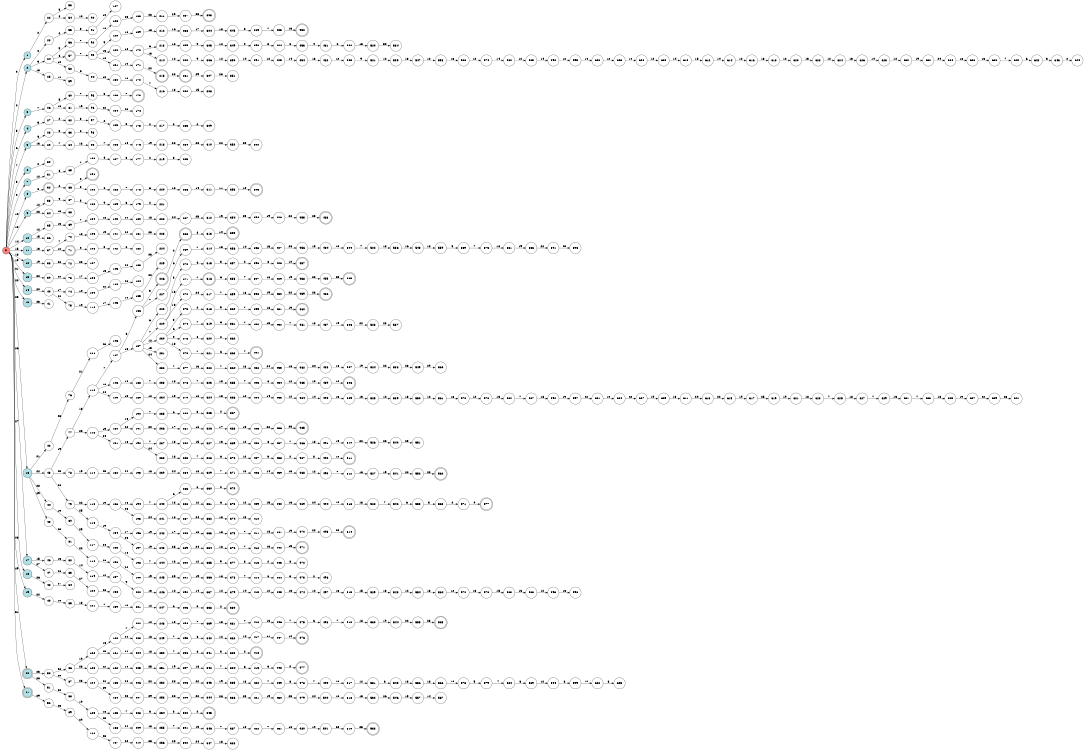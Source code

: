 digraph APTA {
__start0 [label="" shape="none"];

rankdir=LR;
size="8,5";

s0 [style="filled", color="black", fillcolor="#ff817b" shape="circle", label="0"];
s1 [style="filled", color="black", fillcolor="powderblue" shape="circle", label="1"];
s2 [style="filled", color="black", fillcolor="powderblue" shape="circle", label="2"];
s3 [style="filled", color="black", fillcolor="powderblue" shape="circle", label="3"];
s4 [style="filled", color="black", fillcolor="powderblue" shape="circle", label="4"];
s5 [style="filled", color="black", fillcolor="powderblue" shape="circle", label="5"];
s6 [style="filled", color="black", fillcolor="powderblue" shape="circle", label="6"];
s7 [style="filled", color="black", fillcolor="powderblue" shape="circle", label="7"];
s8 [style="filled", color="black", fillcolor="powderblue" shape="circle", label="8"];
s9 [style="filled", color="black", fillcolor="powderblue" shape="circle", label="9"];
s10 [style="filled", color="black", fillcolor="powderblue" shape="circle", label="10"];
s11 [style="filled", color="black", fillcolor="powderblue" shape="circle", label="11"];
s12 [style="filled", color="black", fillcolor="powderblue" shape="circle", label="12"];
s13 [style="filled", color="black", fillcolor="powderblue" shape="circle", label="13"];
s14 [style="filled", color="black", fillcolor="powderblue" shape="circle", label="14"];
s15 [style="filled", color="black", fillcolor="powderblue" shape="circle", label="15"];
s16 [style="filled", color="black", fillcolor="powderblue" shape="circle", label="16"];
s17 [style="filled", color="black", fillcolor="powderblue" shape="circle", label="17"];
s18 [style="filled", color="black", fillcolor="powderblue" shape="circle", label="18"];
s19 [style="filled", color="black", fillcolor="powderblue" shape="circle", label="19"];
s20 [style="rounded,filled", color="black", fillcolor="powderblue" shape="doublecircle", label="20"];
s21 [style="rounded,filled", color="black", fillcolor="powderblue" shape="doublecircle", label="21"];
s22 [style="filled", color="black", fillcolor="white" shape="circle", label="22"];
s23 [style="filled", color="black", fillcolor="white" shape="circle", label="23"];
s24 [style="filled", color="black", fillcolor="white" shape="circle", label="24"];
s25 [style="filled", color="black", fillcolor="white" shape="circle", label="25"];
s26 [style="filled", color="black", fillcolor="white" shape="circle", label="26"];
s27 [style="filled", color="black", fillcolor="white" shape="circle", label="27"];
s28 [style="filled", color="black", fillcolor="white" shape="circle", label="28"];
s29 [style="filled", color="black", fillcolor="white" shape="circle", label="29"];
s30 [style="filled", color="black", fillcolor="white" shape="circle", label="30"];
s31 [style="filled", color="black", fillcolor="white" shape="circle", label="31"];
s32 [style="rounded,filled", color="black", fillcolor="white" shape="doublecircle", label="32"];
s33 [style="filled", color="black", fillcolor="white" shape="circle", label="33"];
s34 [style="filled", color="black", fillcolor="white" shape="circle", label="34"];
s35 [style="filled", color="black", fillcolor="white" shape="circle", label="35"];
s36 [style="filled", color="black", fillcolor="white" shape="circle", label="36"];
s37 [style="filled", color="black", fillcolor="white" shape="circle", label="37"];
s38 [style="filled", color="black", fillcolor="white" shape="circle", label="38"];
s39 [style="filled", color="black", fillcolor="white" shape="circle", label="39"];
s40 [style="filled", color="black", fillcolor="white" shape="circle", label="40"];
s41 [style="filled", color="black", fillcolor="white" shape="circle", label="41"];
s42 [style="filled", color="black", fillcolor="white" shape="circle", label="42"];
s43 [style="filled", color="black", fillcolor="white" shape="circle", label="43"];
s44 [style="filled", color="black", fillcolor="white" shape="circle", label="44"];
s45 [style="filled", color="black", fillcolor="white" shape="circle", label="45"];
s46 [style="filled", color="black", fillcolor="white" shape="circle", label="46"];
s47 [style="filled", color="black", fillcolor="white" shape="circle", label="47"];
s48 [style="filled", color="black", fillcolor="white" shape="circle", label="48"];
s49 [style="filled", color="black", fillcolor="white" shape="circle", label="49"];
s50 [style="filled", color="black", fillcolor="white" shape="circle", label="50"];
s51 [style="filled", color="black", fillcolor="white" shape="circle", label="51"];
s52 [style="filled", color="black", fillcolor="white" shape="circle", label="52"];
s53 [style="filled", color="black", fillcolor="white" shape="circle", label="53"];
s54 [style="filled", color="black", fillcolor="white" shape="circle", label="54"];
s55 [style="filled", color="black", fillcolor="white" shape="circle", label="55"];
s56 [style="filled", color="black", fillcolor="white" shape="circle", label="56"];
s57 [style="rounded,filled", color="black", fillcolor="white" shape="doublecircle", label="57"];
s58 [style="filled", color="black", fillcolor="white" shape="circle", label="58"];
s59 [style="filled", color="black", fillcolor="white" shape="circle", label="59"];
s60 [style="filled", color="black", fillcolor="white" shape="circle", label="60"];
s61 [style="filled", color="black", fillcolor="white" shape="circle", label="61"];
s62 [style="filled", color="black", fillcolor="white" shape="circle", label="62"];
s63 [style="filled", color="black", fillcolor="white" shape="circle", label="63"];
s64 [style="filled", color="black", fillcolor="white" shape="circle", label="64"];
s65 [style="filled", color="black", fillcolor="white" shape="circle", label="65"];
s66 [style="filled", color="black", fillcolor="white" shape="circle", label="66"];
s67 [style="filled", color="black", fillcolor="white" shape="circle", label="67"];
s68 [style="filled", color="black", fillcolor="white" shape="circle", label="68"];
s69 [style="filled", color="black", fillcolor="white" shape="circle", label="69"];
s70 [style="filled", color="black", fillcolor="white" shape="circle", label="70"];
s71 [style="rounded,filled", color="black", fillcolor="white" shape="doublecircle", label="71"];
s72 [style="filled", color="black", fillcolor="white" shape="circle", label="72"];
s73 [style="filled", color="black", fillcolor="white" shape="circle", label="73"];
s74 [style="filled", color="black", fillcolor="white" shape="circle", label="74"];
s75 [style="filled", color="black", fillcolor="white" shape="circle", label="75"];
s76 [style="filled", color="black", fillcolor="white" shape="circle", label="76"];
s77 [style="filled", color="black", fillcolor="white" shape="circle", label="77"];
s78 [style="filled", color="black", fillcolor="white" shape="circle", label="78"];
s79 [style="filled", color="black", fillcolor="white" shape="circle", label="79"];
s80 [style="filled", color="black", fillcolor="white" shape="circle", label="80"];
s81 [style="filled", color="black", fillcolor="white" shape="circle", label="81"];
s82 [style="filled", color="black", fillcolor="white" shape="circle", label="82"];
s83 [style="filled", color="black", fillcolor="white" shape="circle", label="83"];
s84 [style="filled", color="black", fillcolor="white" shape="circle", label="84"];
s85 [style="filled", color="black", fillcolor="white" shape="circle", label="85"];
s86 [style="filled", color="black", fillcolor="white" shape="circle", label="86"];
s87 [style="filled", color="black", fillcolor="white" shape="circle", label="87"];
s88 [style="filled", color="black", fillcolor="white" shape="circle", label="88"];
s89 [style="filled", color="black", fillcolor="white" shape="circle", label="89"];
s90 [style="filled", color="black", fillcolor="white" shape="circle", label="90"];
s91 [style="filled", color="black", fillcolor="white" shape="circle", label="91"];
s92 [style="filled", color="black", fillcolor="white" shape="circle", label="92"];
s93 [style="filled", color="black", fillcolor="white" shape="circle", label="93"];
s94 [style="filled", color="black", fillcolor="white" shape="circle", label="94"];
s95 [style="filled", color="black", fillcolor="white" shape="circle", label="95"];
s96 [style="filled", color="black", fillcolor="white" shape="circle", label="96"];
s97 [style="filled", color="black", fillcolor="white" shape="circle", label="97"];
s98 [style="filled", color="black", fillcolor="white" shape="circle", label="98"];
s99 [style="filled", color="black", fillcolor="white" shape="circle", label="99"];
s100 [style="filled", color="black", fillcolor="white" shape="circle", label="100"];
s101 [style="rounded,filled", color="black", fillcolor="white" shape="doublecircle", label="101"];
s102 [style="filled", color="black", fillcolor="white" shape="circle", label="102"];
s103 [style="filled", color="black", fillcolor="white" shape="circle", label="103"];
s104 [style="filled", color="black", fillcolor="white" shape="circle", label="104"];
s105 [style="filled", color="black", fillcolor="white" shape="circle", label="105"];
s106 [style="filled", color="black", fillcolor="white" shape="circle", label="106"];
s107 [style="filled", color="black", fillcolor="white" shape="circle", label="107"];
s108 [style="filled", color="black", fillcolor="white" shape="circle", label="108"];
s109 [style="filled", color="black", fillcolor="white" shape="circle", label="109"];
s110 [style="filled", color="black", fillcolor="white" shape="circle", label="110"];
s111 [style="filled", color="black", fillcolor="white" shape="circle", label="111"];
s112 [style="filled", color="black", fillcolor="white" shape="circle", label="112"];
s113 [style="filled", color="black", fillcolor="white" shape="circle", label="113"];
s114 [style="filled", color="black", fillcolor="white" shape="circle", label="114"];
s115 [style="filled", color="black", fillcolor="white" shape="circle", label="115"];
s116 [style="filled", color="black", fillcolor="white" shape="circle", label="116"];
s117 [style="filled", color="black", fillcolor="white" shape="circle", label="117"];
s118 [style="filled", color="black", fillcolor="white" shape="circle", label="118"];
s119 [style="filled", color="black", fillcolor="white" shape="circle", label="119"];
s120 [style="filled", color="black", fillcolor="white" shape="circle", label="120"];
s121 [style="filled", color="black", fillcolor="white" shape="circle", label="121"];
s122 [style="filled", color="black", fillcolor="white" shape="circle", label="122"];
s123 [style="filled", color="black", fillcolor="white" shape="circle", label="123"];
s124 [style="filled", color="black", fillcolor="white" shape="circle", label="124"];
s125 [style="filled", color="black", fillcolor="white" shape="circle", label="125"];
s126 [style="filled", color="black", fillcolor="white" shape="circle", label="126"];
s127 [style="filled", color="black", fillcolor="white" shape="circle", label="127"];
s128 [style="filled", color="black", fillcolor="white" shape="circle", label="128"];
s129 [style="filled", color="black", fillcolor="white" shape="circle", label="129"];
s130 [style="filled", color="black", fillcolor="white" shape="circle", label="130"];
s131 [style="filled", color="black", fillcolor="white" shape="circle", label="131"];
s132 [style="filled", color="black", fillcolor="white" shape="circle", label="132"];
s133 [style="filled", color="black", fillcolor="white" shape="circle", label="133"];
s134 [style="filled", color="black", fillcolor="white" shape="circle", label="134"];
s135 [style="filled", color="black", fillcolor="white" shape="circle", label="135"];
s136 [style="filled", color="black", fillcolor="white" shape="circle", label="136"];
s137 [style="filled", color="black", fillcolor="white" shape="circle", label="137"];
s138 [style="filled", color="black", fillcolor="white" shape="circle", label="138"];
s139 [style="filled", color="black", fillcolor="white" shape="circle", label="139"];
s140 [style="filled", color="black", fillcolor="white" shape="circle", label="140"];
s141 [style="filled", color="black", fillcolor="white" shape="circle", label="141"];
s142 [style="filled", color="black", fillcolor="white" shape="circle", label="142"];
s143 [style="filled", color="black", fillcolor="white" shape="circle", label="143"];
s144 [style="filled", color="black", fillcolor="white" shape="circle", label="144"];
s145 [style="filled", color="black", fillcolor="white" shape="circle", label="145"];
s146 [style="filled", color="black", fillcolor="white" shape="circle", label="146"];
s147 [style="filled", color="black", fillcolor="white" shape="circle", label="147"];
s148 [style="filled", color="black", fillcolor="white" shape="circle", label="148"];
s149 [style="filled", color="black", fillcolor="white" shape="circle", label="149"];
s150 [style="filled", color="black", fillcolor="white" shape="circle", label="150"];
s151 [style="filled", color="black", fillcolor="white" shape="circle", label="151"];
s152 [style="filled", color="black", fillcolor="white" shape="circle", label="152"];
s153 [style="filled", color="black", fillcolor="white" shape="circle", label="153"];
s154 [style="filled", color="black", fillcolor="white" shape="circle", label="154"];
s155 [style="filled", color="black", fillcolor="white" shape="circle", label="155"];
s156 [style="filled", color="black", fillcolor="white" shape="circle", label="156"];
s157 [style="filled", color="black", fillcolor="white" shape="circle", label="157"];
s158 [style="filled", color="black", fillcolor="white" shape="circle", label="158"];
s159 [style="filled", color="black", fillcolor="white" shape="circle", label="159"];
s160 [style="filled", color="black", fillcolor="white" shape="circle", label="160"];
s161 [style="filled", color="black", fillcolor="white" shape="circle", label="161"];
s162 [style="filled", color="black", fillcolor="white" shape="circle", label="162"];
s163 [style="filled", color="black", fillcolor="white" shape="circle", label="163"];
s164 [style="filled", color="black", fillcolor="white" shape="circle", label="164"];
s165 [style="filled", color="black", fillcolor="white" shape="circle", label="165"];
s166 [style="filled", color="black", fillcolor="white" shape="circle", label="166"];
s167 [style="filled", color="black", fillcolor="white" shape="circle", label="167"];
s168 [style="filled", color="black", fillcolor="white" shape="circle", label="168"];
s169 [style="filled", color="black", fillcolor="white" shape="circle", label="169"];
s170 [style="filled", color="black", fillcolor="white" shape="circle", label="170"];
s171 [style="filled", color="black", fillcolor="white" shape="circle", label="171"];
s172 [style="filled", color="black", fillcolor="white" shape="circle", label="172"];
s173 [style="rounded,filled", color="black", fillcolor="white" shape="doublecircle", label="173"];
s174 [style="filled", color="black", fillcolor="white" shape="circle", label="174"];
s175 [style="filled", color="black", fillcolor="white" shape="circle", label="175"];
s176 [style="filled", color="black", fillcolor="white" shape="circle", label="176"];
s177 [style="filled", color="black", fillcolor="white" shape="circle", label="177"];
s178 [style="filled", color="black", fillcolor="white" shape="circle", label="178"];
s179 [style="filled", color="black", fillcolor="white" shape="circle", label="179"];
s180 [style="filled", color="black", fillcolor="white" shape="circle", label="180"];
s181 [style="filled", color="black", fillcolor="white" shape="circle", label="181"];
s182 [style="filled", color="black", fillcolor="white" shape="circle", label="182"];
s183 [style="filled", color="black", fillcolor="white" shape="circle", label="183"];
s184 [style="filled", color="black", fillcolor="white" shape="circle", label="184"];
s185 [style="filled", color="black", fillcolor="white" shape="circle", label="185"];
s186 [style="filled", color="black", fillcolor="white" shape="circle", label="186"];
s187 [style="filled", color="black", fillcolor="white" shape="circle", label="187"];
s188 [style="filled", color="black", fillcolor="white" shape="circle", label="188"];
s189 [style="filled", color="black", fillcolor="white" shape="circle", label="189"];
s190 [style="filled", color="black", fillcolor="white" shape="circle", label="190"];
s191 [style="filled", color="black", fillcolor="white" shape="circle", label="191"];
s192 [style="filled", color="black", fillcolor="white" shape="circle", label="192"];
s193 [style="filled", color="black", fillcolor="white" shape="circle", label="193"];
s194 [style="filled", color="black", fillcolor="white" shape="circle", label="194"];
s195 [style="filled", color="black", fillcolor="white" shape="circle", label="195"];
s196 [style="filled", color="black", fillcolor="white" shape="circle", label="196"];
s197 [style="filled", color="black", fillcolor="white" shape="circle", label="197"];
s198 [style="filled", color="black", fillcolor="white" shape="circle", label="198"];
s199 [style="filled", color="black", fillcolor="white" shape="circle", label="199"];
s200 [style="filled", color="black", fillcolor="white" shape="circle", label="200"];
s201 [style="filled", color="black", fillcolor="white" shape="circle", label="201"];
s202 [style="filled", color="black", fillcolor="white" shape="circle", label="202"];
s203 [style="filled", color="black", fillcolor="white" shape="circle", label="203"];
s204 [style="filled", color="black", fillcolor="white" shape="circle", label="204"];
s205 [style="filled", color="black", fillcolor="white" shape="circle", label="205"];
s206 [style="filled", color="black", fillcolor="white" shape="circle", label="206"];
s207 [style="filled", color="black", fillcolor="white" shape="circle", label="207"];
s208 [style="filled", color="black", fillcolor="white" shape="circle", label="208"];
s209 [style="filled", color="black", fillcolor="white" shape="circle", label="209"];
s210 [style="filled", color="black", fillcolor="white" shape="circle", label="210"];
s211 [style="filled", color="black", fillcolor="white" shape="circle", label="211"];
s212 [style="filled", color="black", fillcolor="white" shape="circle", label="212"];
s213 [style="filled", color="black", fillcolor="white" shape="circle", label="213"];
s214 [style="filled", color="black", fillcolor="white" shape="circle", label="214"];
s215 [style="rounded,filled", color="black", fillcolor="white" shape="doublecircle", label="215"];
s216 [style="filled", color="black", fillcolor="white" shape="circle", label="216"];
s217 [style="filled", color="black", fillcolor="white" shape="circle", label="217"];
s218 [style="filled", color="black", fillcolor="white" shape="circle", label="218"];
s219 [style="filled", color="black", fillcolor="white" shape="circle", label="219"];
s220 [style="filled", color="black", fillcolor="white" shape="circle", label="220"];
s221 [style="filled", color="black", fillcolor="white" shape="circle", label="221"];
s222 [style="filled", color="black", fillcolor="white" shape="circle", label="222"];
s223 [style="filled", color="black", fillcolor="white" shape="circle", label="223"];
s224 [style="filled", color="black", fillcolor="white" shape="circle", label="224"];
s225 [style="filled", color="black", fillcolor="white" shape="circle", label="225"];
s226 [style="rounded,filled", color="black", fillcolor="white" shape="doublecircle", label="226"];
s227 [style="filled", color="black", fillcolor="white" shape="circle", label="227"];
s228 [style="filled", color="black", fillcolor="white" shape="circle", label="228"];
s229 [style="filled", color="black", fillcolor="white" shape="circle", label="229"];
s230 [style="filled", color="black", fillcolor="white" shape="circle", label="230"];
s231 [style="filled", color="black", fillcolor="white" shape="circle", label="231"];
s232 [style="filled", color="black", fillcolor="white" shape="circle", label="232"];
s233 [style="filled", color="black", fillcolor="white" shape="circle", label="233"];
s234 [style="filled", color="black", fillcolor="white" shape="circle", label="234"];
s235 [style="filled", color="black", fillcolor="white" shape="circle", label="235"];
s236 [style="filled", color="black", fillcolor="white" shape="circle", label="236"];
s237 [style="filled", color="black", fillcolor="white" shape="circle", label="237"];
s238 [style="filled", color="black", fillcolor="white" shape="circle", label="238"];
s239 [style="filled", color="black", fillcolor="white" shape="circle", label="239"];
s240 [style="filled", color="black", fillcolor="white" shape="circle", label="240"];
s241 [style="filled", color="black", fillcolor="white" shape="circle", label="241"];
s242 [style="filled", color="black", fillcolor="white" shape="circle", label="242"];
s243 [style="filled", color="black", fillcolor="white" shape="circle", label="243"];
s244 [style="filled", color="black", fillcolor="white" shape="circle", label="244"];
s245 [style="filled", color="black", fillcolor="white" shape="circle", label="245"];
s246 [style="filled", color="black", fillcolor="white" shape="circle", label="246"];
s247 [style="filled", color="black", fillcolor="white" shape="circle", label="247"];
s248 [style="filled", color="black", fillcolor="white" shape="circle", label="248"];
s249 [style="filled", color="black", fillcolor="white" shape="circle", label="249"];
s250 [style="filled", color="black", fillcolor="white" shape="circle", label="250"];
s251 [style="filled", color="black", fillcolor="white" shape="circle", label="251"];
s252 [style="filled", color="black", fillcolor="white" shape="circle", label="252"];
s253 [style="filled", color="black", fillcolor="white" shape="circle", label="253"];
s254 [style="filled", color="black", fillcolor="white" shape="circle", label="254"];
s255 [style="filled", color="black", fillcolor="white" shape="circle", label="255"];
s256 [style="filled", color="black", fillcolor="white" shape="circle", label="256"];
s257 [style="filled", color="black", fillcolor="white" shape="circle", label="257"];
s258 [style="filled", color="black", fillcolor="white" shape="circle", label="258"];
s259 [style="filled", color="black", fillcolor="white" shape="circle", label="259"];
s260 [style="filled", color="black", fillcolor="white" shape="circle", label="260"];
s261 [style="rounded,filled", color="black", fillcolor="white" shape="doublecircle", label="261"];
s262 [style="filled", color="black", fillcolor="white" shape="circle", label="262"];
s263 [style="filled", color="black", fillcolor="white" shape="circle", label="263"];
s264 [style="filled", color="black", fillcolor="white" shape="circle", label="264"];
s265 [style="filled", color="black", fillcolor="white" shape="circle", label="265"];
s266 [style="filled", color="black", fillcolor="white" shape="circle", label="266"];
s267 [style="filled", color="black", fillcolor="white" shape="circle", label="267"];
s268 [style="rounded,filled", color="black", fillcolor="white" shape="doublecircle", label="268"];
s269 [style="filled", color="black", fillcolor="white" shape="circle", label="269"];
s270 [style="filled", color="black", fillcolor="white" shape="circle", label="270"];
s271 [style="filled", color="black", fillcolor="white" shape="circle", label="271"];
s272 [style="filled", color="black", fillcolor="white" shape="circle", label="272"];
s273 [style="filled", color="black", fillcolor="white" shape="circle", label="273"];
s274 [style="filled", color="black", fillcolor="white" shape="circle", label="274"];
s275 [style="filled", color="black", fillcolor="white" shape="circle", label="275"];
s276 [style="filled", color="black", fillcolor="white" shape="circle", label="276"];
s277 [style="filled", color="black", fillcolor="white" shape="circle", label="277"];
s278 [style="filled", color="black", fillcolor="white" shape="circle", label="278"];
s279 [style="filled", color="black", fillcolor="white" shape="circle", label="279"];
s280 [style="filled", color="black", fillcolor="white" shape="circle", label="280"];
s281 [style="filled", color="black", fillcolor="white" shape="circle", label="281"];
s282 [style="filled", color="black", fillcolor="white" shape="circle", label="282"];
s283 [style="filled", color="black", fillcolor="white" shape="circle", label="283"];
s284 [style="filled", color="black", fillcolor="white" shape="circle", label="284"];
s285 [style="filled", color="black", fillcolor="white" shape="circle", label="285"];
s286 [style="filled", color="black", fillcolor="white" shape="circle", label="286"];
s287 [style="filled", color="black", fillcolor="white" shape="circle", label="287"];
s288 [style="filled", color="black", fillcolor="white" shape="circle", label="288"];
s289 [style="filled", color="black", fillcolor="white" shape="circle", label="289"];
s290 [style="filled", color="black", fillcolor="white" shape="circle", label="290"];
s291 [style="filled", color="black", fillcolor="white" shape="circle", label="291"];
s292 [style="filled", color="black", fillcolor="white" shape="circle", label="292"];
s293 [style="filled", color="black", fillcolor="white" shape="circle", label="293"];
s294 [style="filled", color="black", fillcolor="white" shape="circle", label="294"];
s295 [style="filled", color="black", fillcolor="white" shape="circle", label="295"];
s296 [style="filled", color="black", fillcolor="white" shape="circle", label="296"];
s297 [style="filled", color="black", fillcolor="white" shape="circle", label="297"];
s298 [style="filled", color="black", fillcolor="white" shape="circle", label="298"];
s299 [style="filled", color="black", fillcolor="white" shape="circle", label="299"];
s300 [style="filled", color="black", fillcolor="white" shape="circle", label="300"];
s301 [style="filled", color="black", fillcolor="white" shape="circle", label="301"];
s302 [style="filled", color="black", fillcolor="white" shape="circle", label="302"];
s303 [style="rounded,filled", color="black", fillcolor="white" shape="doublecircle", label="303"];
s304 [style="filled", color="black", fillcolor="white" shape="circle", label="304"];
s305 [style="filled", color="black", fillcolor="white" shape="circle", label="305"];
s306 [style="filled", color="black", fillcolor="white" shape="circle", label="306"];
s307 [style="filled", color="black", fillcolor="white" shape="circle", label="307"];
s308 [style="filled", color="black", fillcolor="white" shape="circle", label="308"];
s309 [style="filled", color="black", fillcolor="white" shape="circle", label="309"];
s310 [style="filled", color="black", fillcolor="white" shape="circle", label="310"];
s311 [style="filled", color="black", fillcolor="white" shape="circle", label="311"];
s312 [style="filled", color="black", fillcolor="white" shape="circle", label="312"];
s313 [style="filled", color="black", fillcolor="white" shape="circle", label="313"];
s314 [style="filled", color="black", fillcolor="white" shape="circle", label="314"];
s315 [style="filled", color="black", fillcolor="white" shape="circle", label="315"];
s316 [style="rounded,filled", color="black", fillcolor="white" shape="doublecircle", label="316"];
s317 [style="filled", color="black", fillcolor="white" shape="circle", label="317"];
s318 [style="filled", color="black", fillcolor="white" shape="circle", label="318"];
s319 [style="filled", color="black", fillcolor="white" shape="circle", label="319"];
s320 [style="filled", color="black", fillcolor="white" shape="circle", label="320"];
s321 [style="filled", color="black", fillcolor="white" shape="circle", label="321"];
s322 [style="filled", color="black", fillcolor="white" shape="circle", label="322"];
s323 [style="filled", color="black", fillcolor="white" shape="circle", label="323"];
s324 [style="filled", color="black", fillcolor="white" shape="circle", label="324"];
s325 [style="filled", color="black", fillcolor="white" shape="circle", label="325"];
s326 [style="filled", color="black", fillcolor="white" shape="circle", label="326"];
s327 [style="filled", color="black", fillcolor="white" shape="circle", label="327"];
s328 [style="filled", color="black", fillcolor="white" shape="circle", label="328"];
s329 [style="filled", color="black", fillcolor="white" shape="circle", label="329"];
s330 [style="filled", color="black", fillcolor="white" shape="circle", label="330"];
s331 [style="filled", color="black", fillcolor="white" shape="circle", label="331"];
s332 [style="filled", color="black", fillcolor="white" shape="circle", label="332"];
s333 [style="filled", color="black", fillcolor="white" shape="circle", label="333"];
s334 [style="filled", color="black", fillcolor="white" shape="circle", label="334"];
s335 [style="filled", color="black", fillcolor="white" shape="circle", label="335"];
s336 [style="filled", color="black", fillcolor="white" shape="circle", label="336"];
s337 [style="filled", color="black", fillcolor="white" shape="circle", label="337"];
s338 [style="filled", color="black", fillcolor="white" shape="circle", label="338"];
s339 [style="filled", color="black", fillcolor="white" shape="circle", label="339"];
s340 [style="filled", color="black", fillcolor="white" shape="circle", label="340"];
s341 [style="filled", color="black", fillcolor="white" shape="circle", label="341"];
s342 [style="filled", color="black", fillcolor="white" shape="circle", label="342"];
s343 [style="filled", color="black", fillcolor="white" shape="circle", label="343"];
s344 [style="filled", color="black", fillcolor="white" shape="circle", label="344"];
s345 [style="rounded,filled", color="black", fillcolor="white" shape="doublecircle", label="345"];
s346 [style="filled", color="black", fillcolor="white" shape="circle", label="346"];
s347 [style="filled", color="black", fillcolor="white" shape="circle", label="347"];
s348 [style="filled", color="black", fillcolor="white" shape="circle", label="348"];
s349 [style="filled", color="black", fillcolor="white" shape="circle", label="349"];
s350 [style="filled", color="black", fillcolor="white" shape="circle", label="350"];
s351 [style="filled", color="black", fillcolor="white" shape="circle", label="351"];
s352 [style="filled", color="black", fillcolor="white" shape="circle", label="352"];
s353 [style="filled", color="black", fillcolor="white" shape="circle", label="353"];
s354 [style="filled", color="black", fillcolor="white" shape="circle", label="354"];
s355 [style="rounded,filled", color="black", fillcolor="white" shape="doublecircle", label="355"];
s356 [style="filled", color="black", fillcolor="white" shape="circle", label="356"];
s357 [style="filled", color="black", fillcolor="white" shape="circle", label="357"];
s358 [style="filled", color="black", fillcolor="white" shape="circle", label="358"];
s359 [style="filled", color="black", fillcolor="white" shape="circle", label="359"];
s360 [style="filled", color="black", fillcolor="white" shape="circle", label="360"];
s361 [style="filled", color="black", fillcolor="white" shape="circle", label="361"];
s362 [style="filled", color="black", fillcolor="white" shape="circle", label="362"];
s363 [style="filled", color="black", fillcolor="white" shape="circle", label="363"];
s364 [style="filled", color="black", fillcolor="white" shape="circle", label="364"];
s365 [style="filled", color="black", fillcolor="white" shape="circle", label="365"];
s366 [style="filled", color="black", fillcolor="white" shape="circle", label="366"];
s367 [style="rounded,filled", color="black", fillcolor="white" shape="doublecircle", label="367"];
s368 [style="filled", color="black", fillcolor="white" shape="circle", label="368"];
s369 [style="filled", color="black", fillcolor="white" shape="circle", label="369"];
s370 [style="filled", color="black", fillcolor="white" shape="circle", label="370"];
s371 [style="filled", color="black", fillcolor="white" shape="circle", label="371"];
s372 [style="rounded,filled", color="black", fillcolor="white" shape="doublecircle", label="372"];
s373 [style="filled", color="black", fillcolor="white" shape="circle", label="373"];
s374 [style="filled", color="black", fillcolor="white" shape="circle", label="374"];
s375 [style="filled", color="black", fillcolor="white" shape="circle", label="375"];
s376 [style="filled", color="black", fillcolor="white" shape="circle", label="376"];
s377 [style="filled", color="black", fillcolor="white" shape="circle", label="377"];
s378 [style="filled", color="black", fillcolor="white" shape="circle", label="378"];
s379 [style="filled", color="black", fillcolor="white" shape="circle", label="379"];
s380 [style="rounded,filled", color="black", fillcolor="white" shape="doublecircle", label="380"];
s381 [style="filled", color="black", fillcolor="white" shape="circle", label="381"];
s382 [style="filled", color="black", fillcolor="white" shape="circle", label="382"];
s383 [style="filled", color="black", fillcolor="white" shape="circle", label="383"];
s384 [style="filled", color="black", fillcolor="white" shape="circle", label="384"];
s385 [style="filled", color="black", fillcolor="white" shape="circle", label="385"];
s386 [style="filled", color="black", fillcolor="white" shape="circle", label="386"];
s387 [style="filled", color="black", fillcolor="white" shape="circle", label="387"];
s388 [style="filled", color="black", fillcolor="white" shape="circle", label="388"];
s389 [style="filled", color="black", fillcolor="white" shape="circle", label="389"];
s390 [style="filled", color="black", fillcolor="white" shape="circle", label="390"];
s391 [style="filled", color="black", fillcolor="white" shape="circle", label="391"];
s392 [style="filled", color="black", fillcolor="white" shape="circle", label="392"];
s393 [style="rounded,filled", color="black", fillcolor="white" shape="doublecircle", label="393"];
s394 [style="filled", color="black", fillcolor="white" shape="circle", label="394"];
s395 [style="filled", color="black", fillcolor="white" shape="circle", label="395"];
s396 [style="filled", color="black", fillcolor="white" shape="circle", label="396"];
s397 [style="filled", color="black", fillcolor="white" shape="circle", label="397"];
s398 [style="filled", color="black", fillcolor="white" shape="circle", label="398"];
s399 [style="filled", color="black", fillcolor="white" shape="circle", label="399"];
s400 [style="filled", color="black", fillcolor="white" shape="circle", label="400"];
s401 [style="rounded,filled", color="black", fillcolor="white" shape="doublecircle", label="401"];
s402 [style="filled", color="black", fillcolor="white" shape="circle", label="402"];
s403 [style="filled", color="black", fillcolor="white" shape="circle", label="403"];
s404 [style="filled", color="black", fillcolor="white" shape="circle", label="404"];
s405 [style="filled", color="black", fillcolor="white" shape="circle", label="405"];
s406 [style="filled", color="black", fillcolor="white" shape="circle", label="406"];
s407 [style="filled", color="black", fillcolor="white" shape="circle", label="407"];
s408 [style="filled", color="black", fillcolor="white" shape="circle", label="408"];
s409 [style="filled", color="black", fillcolor="white" shape="circle", label="409"];
s410 [style="filled", color="black", fillcolor="white" shape="circle", label="410"];
s411 [style="filled", color="black", fillcolor="white" shape="circle", label="411"];
s412 [style="filled", color="black", fillcolor="white" shape="circle", label="412"];
s413 [style="filled", color="black", fillcolor="white" shape="circle", label="413"];
s414 [style="filled", color="black", fillcolor="white" shape="circle", label="414"];
s415 [style="filled", color="black", fillcolor="white" shape="circle", label="415"];
s416 [style="filled", color="black", fillcolor="white" shape="circle", label="416"];
s417 [style="filled", color="black", fillcolor="white" shape="circle", label="417"];
s418 [style="rounded,filled", color="black", fillcolor="white" shape="doublecircle", label="418"];
s419 [style="filled", color="black", fillcolor="white" shape="circle", label="419"];
s420 [style="filled", color="black", fillcolor="white" shape="circle", label="420"];
s421 [style="filled", color="black", fillcolor="white" shape="circle", label="421"];
s422 [style="filled", color="black", fillcolor="white" shape="circle", label="422"];
s423 [style="filled", color="black", fillcolor="white" shape="circle", label="423"];
s424 [style="filled", color="black", fillcolor="white" shape="circle", label="424"];
s425 [style="filled", color="black", fillcolor="white" shape="circle", label="425"];
s426 [style="filled", color="black", fillcolor="white" shape="circle", label="426"];
s427 [style="filled", color="black", fillcolor="white" shape="circle", label="427"];
s428 [style="filled", color="black", fillcolor="white" shape="circle", label="428"];
s429 [style="filled", color="black", fillcolor="white" shape="circle", label="429"];
s430 [style="filled", color="black", fillcolor="white" shape="circle", label="430"];
s431 [style="filled", color="black", fillcolor="white" shape="circle", label="431"];
s432 [style="filled", color="black", fillcolor="white" shape="circle", label="432"];
s433 [style="filled", color="black", fillcolor="white" shape="circle", label="433"];
s434 [style="filled", color="black", fillcolor="white" shape="circle", label="434"];
s435 [style="filled", color="black", fillcolor="white" shape="circle", label="435"];
s436 [style="filled", color="black", fillcolor="white" shape="circle", label="436"];
s437 [style="filled", color="black", fillcolor="white" shape="circle", label="437"];
s438 [style="filled", color="black", fillcolor="white" shape="circle", label="438"];
s439 [style="filled", color="black", fillcolor="white" shape="circle", label="439"];
s440 [style="filled", color="black", fillcolor="white" shape="circle", label="440"];
s441 [style="filled", color="black", fillcolor="white" shape="circle", label="441"];
s442 [style="filled", color="black", fillcolor="white" shape="circle", label="442"];
s443 [style="filled", color="black", fillcolor="white" shape="circle", label="443"];
s444 [style="filled", color="black", fillcolor="white" shape="circle", label="444"];
s445 [style="filled", color="black", fillcolor="white" shape="circle", label="445"];
s446 [style="filled", color="black", fillcolor="white" shape="circle", label="446"];
s447 [style="filled", color="black", fillcolor="white" shape="circle", label="447"];
s448 [style="filled", color="black", fillcolor="white" shape="circle", label="448"];
s449 [style="filled", color="black", fillcolor="white" shape="circle", label="449"];
s450 [style="filled", color="black", fillcolor="white" shape="circle", label="450"];
s451 [style="filled", color="black", fillcolor="white" shape="circle", label="451"];
s452 [style="rounded,filled", color="black", fillcolor="white" shape="doublecircle", label="452"];
s453 [style="filled", color="black", fillcolor="white" shape="circle", label="453"];
s454 [style="filled", color="black", fillcolor="white" shape="circle", label="454"];
s455 [style="filled", color="black", fillcolor="white" shape="circle", label="455"];
s456 [style="filled", color="black", fillcolor="white" shape="circle", label="456"];
s457 [style="rounded,filled", color="black", fillcolor="white" shape="doublecircle", label="457"];
s458 [style="filled", color="black", fillcolor="white" shape="circle", label="458"];
s459 [style="filled", color="black", fillcolor="white" shape="circle", label="459"];
s460 [style="rounded,filled", color="black", fillcolor="white" shape="doublecircle", label="460"];
s461 [style="filled", color="black", fillcolor="white" shape="circle", label="461"];
s462 [style="filled", color="black", fillcolor="white" shape="circle", label="462"];
s463 [style="filled", color="black", fillcolor="white" shape="circle", label="463"];
s464 [style="filled", color="black", fillcolor="white" shape="circle", label="464"];
s465 [style="rounded,filled", color="black", fillcolor="white" shape="doublecircle", label="465"];
s466 [style="filled", color="black", fillcolor="white" shape="circle", label="466"];
s467 [style="filled", color="black", fillcolor="white" shape="circle", label="467"];
s468 [style="filled", color="black", fillcolor="white" shape="circle", label="468"];
s469 [style="filled", color="black", fillcolor="white" shape="circle", label="469"];
s470 [style="filled", color="black", fillcolor="white" shape="circle", label="470"];
s471 [style="rounded,filled", color="black", fillcolor="white" shape="doublecircle", label="471"];
s472 [style="filled", color="black", fillcolor="white" shape="circle", label="472"];
s473 [style="filled", color="black", fillcolor="white" shape="circle", label="473"];
s474 [style="filled", color="black", fillcolor="white" shape="circle", label="474"];
s475 [style="filled", color="black", fillcolor="white" shape="circle", label="475"];
s476 [style="rounded,filled", color="black", fillcolor="white" shape="doublecircle", label="476"];
s477 [style="rounded,filled", color="black", fillcolor="white" shape="doublecircle", label="477"];
s478 [style="filled", color="black", fillcolor="white" shape="circle", label="478"];
s479 [style="filled", color="black", fillcolor="white" shape="circle", label="479"];
s480 [style="filled", color="black", fillcolor="white" shape="circle", label="480"];
s481 [style="filled", color="black", fillcolor="white" shape="circle", label="481"];
s482 [style="filled", color="black", fillcolor="white" shape="circle", label="482"];
s483 [style="rounded,filled", color="black", fillcolor="white" shape="doublecircle", label="483"];
s484 [style="filled", color="black", fillcolor="white" shape="circle", label="484"];
s485 [style="filled", color="black", fillcolor="white" shape="circle", label="485"];
s486 [style="rounded,filled", color="black", fillcolor="white" shape="doublecircle", label="486"];
s487 [style="filled", color="black", fillcolor="white" shape="circle", label="487"];
s488 [style="filled", color="black", fillcolor="white" shape="circle", label="488"];
s489 [style="filled", color="black", fillcolor="white" shape="circle", label="489"];
s490 [style="filled", color="black", fillcolor="white" shape="circle", label="490"];
s491 [style="filled", color="black", fillcolor="white" shape="circle", label="491"];
s492 [style="filled", color="black", fillcolor="white" shape="circle", label="492"];
s493 [style="filled", color="black", fillcolor="white" shape="circle", label="493"];
s494 [style="filled", color="black", fillcolor="white" shape="circle", label="494"];
s495 [style="filled", color="black", fillcolor="white" shape="circle", label="495"];
s496 [style="filled", color="black", fillcolor="white" shape="circle", label="496"];
s497 [style="filled", color="black", fillcolor="white" shape="circle", label="497"];
s498 [style="filled", color="black", fillcolor="white" shape="circle", label="498"];
s499 [style="filled", color="black", fillcolor="white" shape="circle", label="499"];
s500 [style="filled", color="black", fillcolor="white" shape="circle", label="500"];
s501 [style="filled", color="black", fillcolor="white" shape="circle", label="501"];
s502 [style="filled", color="black", fillcolor="white" shape="circle", label="502"];
s503 [style="filled", color="black", fillcolor="white" shape="circle", label="503"];
s504 [style="filled", color="black", fillcolor="white" shape="circle", label="504"];
s505 [style="rounded,filled", color="black", fillcolor="white" shape="doublecircle", label="505"];
s506 [style="filled", color="black", fillcolor="white" shape="circle", label="506"];
s507 [style="filled", color="black", fillcolor="white" shape="circle", label="507"];
s508 [style="rounded,filled", color="black", fillcolor="white" shape="doublecircle", label="508"];
s509 [style="filled", color="black", fillcolor="white" shape="circle", label="509"];
s510 [style="filled", color="black", fillcolor="white" shape="circle", label="510"];
s511 [style="rounded,filled", color="black", fillcolor="white" shape="doublecircle", label="511"];
s512 [style="filled", color="black", fillcolor="white" shape="circle", label="512"];
s513 [style="filled", color="black", fillcolor="white" shape="circle", label="513"];
s514 [style="rounded,filled", color="black", fillcolor="white" shape="doublecircle", label="514"];
s515 [style="filled", color="black", fillcolor="white" shape="circle", label="515"];
s516 [style="filled", color="black", fillcolor="white" shape="circle", label="516"];
s517 [style="filled", color="black", fillcolor="white" shape="circle", label="517"];
s518 [style="filled", color="black", fillcolor="white" shape="circle", label="518"];
s519 [style="filled", color="black", fillcolor="white" shape="circle", label="519"];
s520 [style="filled", color="black", fillcolor="white" shape="circle", label="520"];
s521 [style="filled", color="black", fillcolor="white" shape="circle", label="521"];
s522 [style="filled", color="black", fillcolor="white" shape="circle", label="522"];
s523 [style="filled", color="black", fillcolor="white" shape="circle", label="523"];
s524 [style="filled", color="black", fillcolor="white" shape="circle", label="524"];
s525 [style="filled", color="black", fillcolor="white" shape="circle", label="525"];
s526 [style="filled", color="black", fillcolor="white" shape="circle", label="526"];
s527 [style="filled", color="black", fillcolor="white" shape="circle", label="527"];
s528 [style="filled", color="black", fillcolor="white" shape="circle", label="528"];
s529 [style="filled", color="black", fillcolor="white" shape="circle", label="529"];
s530 [style="filled", color="black", fillcolor="white" shape="circle", label="530"];
s531 [style="filled", color="black", fillcolor="white" shape="circle", label="531"];
s532 [style="filled", color="black", fillcolor="white" shape="circle", label="532"];
s533 [style="rounded,filled", color="black", fillcolor="white" shape="doublecircle", label="533"];
s534 [style="filled", color="black", fillcolor="white" shape="circle", label="534"];
s535 [style="filled", color="black", fillcolor="white" shape="circle", label="535"];
s536 [style="filled", color="black", fillcolor="white" shape="circle", label="536"];
s537 [style="filled", color="black", fillcolor="white" shape="circle", label="537"];
s538 [style="filled", color="black", fillcolor="white" shape="circle", label="538"];
s539 [style="filled", color="black", fillcolor="white" shape="circle", label="539"];
s540 [style="filled", color="black", fillcolor="white" shape="circle", label="540"];
s541 [style="filled", color="black", fillcolor="white" shape="circle", label="541"];
s542 [style="filled", color="black", fillcolor="white" shape="circle", label="542"];
s543 [style="filled", color="black", fillcolor="white" shape="circle", label="543"];
s544 [style="filled", color="black", fillcolor="white" shape="circle", label="544"];
s545 [style="filled", color="black", fillcolor="white" shape="circle", label="545"];
s546 [style="filled", color="black", fillcolor="white" shape="circle", label="546"];
s547 [style="filled", color="black", fillcolor="white" shape="circle", label="547"];
s548 [style="filled", color="black", fillcolor="white" shape="circle", label="548"];
s549 [style="filled", color="black", fillcolor="white" shape="circle", label="549"];
s550 [style="filled", color="black", fillcolor="white" shape="circle", label="550"];
s551 [style="filled", color="black", fillcolor="white" shape="circle", label="551"];
s552 [style="filled", color="black", fillcolor="white" shape="circle", label="552"];
s553 [style="filled", color="black", fillcolor="white" shape="circle", label="553"];
s554 [style="filled", color="black", fillcolor="white" shape="circle", label="554"];
s555 [style="filled", color="black", fillcolor="white" shape="circle", label="555"];
s556 [style="filled", color="black", fillcolor="white" shape="circle", label="556"];
s557 [style="filled", color="black", fillcolor="white" shape="circle", label="557"];
s558 [style="filled", color="black", fillcolor="white" shape="circle", label="558"];
s559 [style="filled", color="black", fillcolor="white" shape="circle", label="559"];
s560 [style="filled", color="black", fillcolor="white" shape="circle", label="560"];
s561 [style="filled", color="black", fillcolor="white" shape="circle", label="561"];
s562 [style="rounded,filled", color="black", fillcolor="white" shape="doublecircle", label="562"];
s563 [style="filled", color="black", fillcolor="white" shape="circle", label="563"];
s564 [style="filled", color="black", fillcolor="white" shape="circle", label="564"];
s565 [style="rounded,filled", color="black", fillcolor="white" shape="doublecircle", label="565"];
s566 [style="filled", color="black", fillcolor="white" shape="circle", label="566"];
s567 [style="filled", color="black", fillcolor="white" shape="circle", label="567"];
s568 [style="filled", color="black", fillcolor="white" shape="circle", label="568"];
s569 [style="filled", color="black", fillcolor="white" shape="circle", label="569"];
s570 [style="filled", color="black", fillcolor="white" shape="circle", label="570"];
s571 [style="filled", color="black", fillcolor="white" shape="circle", label="571"];
s572 [style="filled", color="black", fillcolor="white" shape="circle", label="572"];
s573 [style="filled", color="black", fillcolor="white" shape="circle", label="573"];
s574 [style="filled", color="black", fillcolor="white" shape="circle", label="574"];
s575 [style="filled", color="black", fillcolor="white" shape="circle", label="575"];
s576 [style="filled", color="black", fillcolor="white" shape="circle", label="576"];
s577 [style="rounded,filled", color="black", fillcolor="white" shape="doublecircle", label="577"];
s578 [style="filled", color="black", fillcolor="white" shape="circle", label="578"];
s579 [style="filled", color="black", fillcolor="white" shape="circle", label="579"];
s580 [style="filled", color="black", fillcolor="white" shape="circle", label="580"];
s581 [style="filled", color="black", fillcolor="white" shape="circle", label="581"];
s582 [style="filled", color="black", fillcolor="white" shape="circle", label="582"];
s583 [style="filled", color="black", fillcolor="white" shape="circle", label="583"];
s584 [style="filled", color="black", fillcolor="white" shape="circle", label="584"];
s585 [style="filled", color="black", fillcolor="white" shape="circle", label="585"];
s586 [style="filled", color="black", fillcolor="white" shape="circle", label="586"];
s587 [style="filled", color="black", fillcolor="white" shape="circle", label="587"];
s588 [style="filled", color="black", fillcolor="white" shape="circle", label="588"];
s589 [style="filled", color="black", fillcolor="white" shape="circle", label="589"];
s590 [style="filled", color="black", fillcolor="white" shape="circle", label="590"];
s591 [style="filled", color="black", fillcolor="white" shape="circle", label="591"];
s592 [style="filled", color="black", fillcolor="white" shape="circle", label="592"];
s593 [style="filled", color="black", fillcolor="white" shape="circle", label="593"];
s594 [style="filled", color="black", fillcolor="white" shape="circle", label="594"];
s595 [style="filled", color="black", fillcolor="white" shape="circle", label="595"];
s596 [style="filled", color="black", fillcolor="white" shape="circle", label="596"];
s597 [style="filled", color="black", fillcolor="white" shape="circle", label="597"];
s598 [style="filled", color="black", fillcolor="white" shape="circle", label="598"];
s599 [style="filled", color="black", fillcolor="white" shape="circle", label="599"];
s600 [style="filled", color="black", fillcolor="white" shape="circle", label="600"];
s601 [style="filled", color="black", fillcolor="white" shape="circle", label="601"];
s602 [style="filled", color="black", fillcolor="white" shape="circle", label="602"];
s603 [style="filled", color="black", fillcolor="white" shape="circle", label="603"];
s604 [style="filled", color="black", fillcolor="white" shape="circle", label="604"];
s605 [style="filled", color="black", fillcolor="white" shape="circle", label="605"];
s606 [style="filled", color="black", fillcolor="white" shape="circle", label="606"];
s607 [style="filled", color="black", fillcolor="white" shape="circle", label="607"];
s608 [style="filled", color="black", fillcolor="white" shape="circle", label="608"];
s609 [style="filled", color="black", fillcolor="white" shape="circle", label="609"];
s610 [style="filled", color="black", fillcolor="white" shape="circle", label="610"];
s611 [style="filled", color="black", fillcolor="white" shape="circle", label="611"];
s612 [style="filled", color="black", fillcolor="white" shape="circle", label="612"];
s613 [style="filled", color="black", fillcolor="white" shape="circle", label="613"];
s614 [style="filled", color="black", fillcolor="white" shape="circle", label="614"];
s615 [style="filled", color="black", fillcolor="white" shape="circle", label="615"];
s616 [style="filled", color="black", fillcolor="white" shape="circle", label="616"];
s617 [style="filled", color="black", fillcolor="white" shape="circle", label="617"];
s618 [style="filled", color="black", fillcolor="white" shape="circle", label="618"];
s619 [style="filled", color="black", fillcolor="white" shape="circle", label="619"];
s620 [style="filled", color="black", fillcolor="white" shape="circle", label="620"];
s621 [style="filled", color="black", fillcolor="white" shape="circle", label="621"];
s622 [style="filled", color="black", fillcolor="white" shape="circle", label="622"];
s623 [style="filled", color="black", fillcolor="white" shape="circle", label="623"];
s624 [style="filled", color="black", fillcolor="white" shape="circle", label="624"];
s625 [style="filled", color="black", fillcolor="white" shape="circle", label="625"];
s626 [style="filled", color="black", fillcolor="white" shape="circle", label="626"];
s627 [style="filled", color="black", fillcolor="white" shape="circle", label="627"];
s628 [style="filled", color="black", fillcolor="white" shape="circle", label="628"];
s629 [style="filled", color="black", fillcolor="white" shape="circle", label="629"];
s630 [style="filled", color="black", fillcolor="white" shape="circle", label="630"];
s631 [style="filled", color="black", fillcolor="white" shape="circle", label="631"];
s632 [style="filled", color="black", fillcolor="white" shape="circle", label="632"];
s633 [style="filled", color="black", fillcolor="white" shape="circle", label="633"];
s634 [style="filled", color="black", fillcolor="white" shape="circle", label="634"];
s635 [style="filled", color="black", fillcolor="white" shape="circle", label="635"];
s636 [style="filled", color="black", fillcolor="white" shape="circle", label="636"];
s637 [style="filled", color="black", fillcolor="white" shape="circle", label="637"];
s638 [style="filled", color="black", fillcolor="white" shape="circle", label="638"];
s639 [style="filled", color="black", fillcolor="white" shape="circle", label="639"];
s640 [style="filled", color="black", fillcolor="white" shape="circle", label="640"];
s641 [style="filled", color="black", fillcolor="white" shape="circle", label="641"];
s642 [style="filled", color="black", fillcolor="white" shape="circle", label="642"];
s643 [style="filled", color="black", fillcolor="white" shape="circle", label="643"];
s644 [style="filled", color="black", fillcolor="white" shape="circle", label="644"];
s0 -> s1 [label="0"];
s0 -> s2 [label="2"];
s0 -> s3 [label="5"];
s0 -> s4 [label="6"];
s0 -> s5 [label="7"];
s0 -> s6 [label="8"];
s0 -> s7 [label="9"];
s0 -> s8 [label="10"];
s0 -> s9 [label="13"];
s0 -> s10 [label="14"];
s0 -> s11 [label="15"];
s0 -> s12 [label="18"];
s0 -> s13 [label="19"];
s0 -> s14 [label="21"];
s0 -> s15 [label="22"];
s0 -> s16 [label="23"];
s0 -> s17 [label="26"];
s0 -> s18 [label="27"];
s0 -> s19 [label="28"];
s0 -> s20 [label="29"];
s0 -> s21 [label="31"];
s1 -> s22 [label="2"];
s2 -> s23 [label="0"];
s2 -> s24 [label="3"];
s2 -> s25 [label="13"];
s3 -> s26 [label="7"];
s4 -> s27 [label="3"];
s5 -> s28 [label="6"];
s5 -> s29 [label="13"];
s6 -> s30 [label="2"];
s7 -> s31 [label="12"];
s8 -> s32 [label="8"];
s9 -> s33 [label="12"];
s9 -> s34 [label="28"];
s10 -> s35 [label="12"];
s10 -> s36 [label="15"];
s11 -> s37 [label="13"];
s12 -> s38 [label="19"];
s13 -> s39 [label="22"];
s14 -> s40 [label="20"];
s15 -> s41 [label="23"];
s16 -> s42 [label="21"];
s16 -> s43 [label="22"];
s16 -> s44 [label="28"];
s16 -> s45 [label="29"];
s17 -> s46 [label="15"];
s17 -> s47 [label="27"];
s18 -> s48 [label="26"];
s19 -> s49 [label="22"];
s20 -> s50 [label="23"];
s20 -> s51 [label="28"];
s21 -> s52 [label="29"];
s22 -> s53 [label="3"];
s22 -> s54 [label="8"];
s23 -> s55 [label="2"];
s24 -> s56 [label="5"];
s24 -> s57 [label="6"];
s24 -> s58 [label="12"];
s25 -> s59 [label="12"];
s26 -> s60 [label="5"];
s26 -> s61 [label="18"];
s27 -> s62 [label="2"];
s28 -> s63 [label="3"];
s29 -> s64 [label="7"];
s31 -> s65 [label="6"];
s32 -> s66 [label="2"];
s33 -> s67 [label="9"];
s34 -> s68 [label="13"];
s35 -> s69 [label="13"];
s37 -> s70 [label="7"];
s37 -> s71 [label="12"];
s38 -> s72 [label="22"];
s39 -> s73 [label="20"];
s40 -> s74 [label="17"];
s40 -> s75 [label="22"];
s42 -> s76 [label="23"];
s43 -> s77 [label="19"];
s43 -> s78 [label="25"];
s43 -> s79 [label="28"];
s44 -> s80 [label="19"];
s45 -> s81 [label="23"];
s46 -> s82 [label="13"];
s47 -> s83 [label="26"];
s48 -> s84 [label="27"];
s49 -> s85 [label="19"];
s50 -> s86 [label="22"];
s50 -> s87 [label="29"];
s51 -> s88 [label="22"];
s52 -> s89 [label="23"];
s54 -> s90 [label="10"];
s55 -> s91 [label="8"];
s56 -> s92 [label="7"];
s57 -> s93 [label="7"];
s58 -> s94 [label="6"];
s60 -> s95 [label="7"];
s61 -> s96 [label="19"];
s62 -> s97 [label="3"];
s63 -> s98 [label="2"];
s64 -> s99 [label="13"];
s65 -> s100 [label="7"];
s66 -> s101 [label="0"];
s66 -> s102 [label="3"];
s67 -> s103 [label="3"];
s69 -> s104 [label="7"];
s70 -> s105 [label="18"];
s71 -> s106 [label="9"];
s72 -> s107 [label="23"];
s73 -> s108 [label="17"];
s74 -> s109 [label="19"];
s75 -> s110 [label="19"];
s76 -> s111 [label="21"];
s77 -> s112 [label="18"];
s77 -> s113 [label="25"];
s78 -> s114 [label="19"];
s79 -> s115 [label="22"];
s79 -> s116 [label="25"];
s80 -> s117 [label="25"];
s81 -> s118 [label="22"];
s82 -> s119 [label="14"];
s83 -> s120 [label="27"];
s85 -> s121 [label="18"];
s86 -> s122 [label="19"];
s86 -> s123 [label="28"];
s87 -> s124 [label="23"];
s88 -> s125 [label="19"];
s89 -> s126 [label="29"];
s91 -> s127 [label="10"];
s92 -> s128 [label="18"];
s93 -> s129 [label="5"];
s93 -> s130 [label="13"];
s93 -> s131 [label="18"];
s94 -> s132 [label="12"];
s95 -> s133 [label="5"];
s96 -> s134 [label="22"];
s97 -> s135 [label="2"];
s99 -> s136 [label="7"];
s100 -> s137 [label="6"];
s102 -> s138 [label="6"];
s103 -> s139 [label="9"];
s104 -> s140 [label="18"];
s105 -> s141 [label="19"];
s106 -> s142 [label="3"];
s108 -> s143 [label="19"];
s109 -> s144 [label="22"];
s110 -> s145 [label="17"];
s111 -> s146 [label="23"];
s112 -> s147 [label="7"];
s112 -> s148 [label="16"];
s112 -> s149 [label="24"];
s113 -> s150 [label="19"];
s113 -> s151 [label="24"];
s114 -> s152 [label="25"];
s115 -> s153 [label="19"];
s116 -> s154 [label="19"];
s117 -> s155 [label="24"];
s118 -> s156 [label="28"];
s119 -> s157 [label="12"];
s120 -> s158 [label="26"];
s121 -> s159 [label="7"];
s122 -> s160 [label="18"];
s122 -> s161 [label="25"];
s123 -> s162 [label="22"];
s124 -> s163 [label="22"];
s124 -> s164 [label="29"];
s125 -> s165 [label="18"];
s125 -> s166 [label="25"];
s126 -> s167 [label="23"];
s128 -> s168 [label="25"];
s129 -> s169 [label="16"];
s130 -> s170 [label="12"];
s131 -> s171 [label="19"];
s132 -> s172 [label="13"];
s133 -> s173 [label="7"];
s134 -> s174 [label="23"];
s135 -> s175 [label="3"];
s136 -> s176 [label="18"];
s137 -> s177 [label="3"];
s138 -> s178 [label="7"];
s139 -> s179 [label="3"];
s140 -> s180 [label="24"];
s141 -> s181 [label="22"];
s142 -> s182 [label="2"];
s143 -> s183 [label="22"];
s144 -> s184 [label="23"];
s145 -> s185 [label="19"];
s147 -> s186 [label="6"];
s147 -> s187 [label="13"];
s148 -> s188 [label="18"];
s149 -> s189 [label="13"];
s150 -> s190 [label="18"];
s150 -> s191 [label="22"];
s151 -> s192 [label="18"];
s152 -> s193 [label="24"];
s153 -> s194 [label="18"];
s153 -> s195 [label="25"];
s154 -> s196 [label="17"];
s154 -> s197 [label="25"];
s155 -> s198 [label="18"];
s156 -> s199 [label="22"];
s157 -> s200 [label="9"];
s159 -> s201 [label="13"];
s160 -> s202 [label="7"];
s160 -> s203 [label="24"];
s161 -> s204 [label="24"];
s162 -> s205 [label="19"];
s163 -> s206 [label="28"];
s164 -> s207 [label="23"];
s165 -> s208 [label="7"];
s166 -> s209 [label="24"];
s167 -> s210 [label="22"];
s168 -> s211 [label="28"];
s169 -> s212 [label="18"];
s170 -> s213 [label="6"];
s170 -> s214 [label="13"];
s171 -> s215 [label="22"];
s172 -> s216 [label="7"];
s175 -> s217 [label="2"];
s176 -> s218 [label="19"];
s177 -> s219 [label="2"];
s178 -> s220 [label="6"];
s179 -> s221 [label="2"];
s180 -> s222 [label="18"];
s181 -> s223 [label="23"];
s183 -> s224 [label="23"];
s185 -> s225 [label="22"];
s186 -> s226 [label="3"];
s186 -> s227 [label="7"];
s187 -> s228 [label="6"];
s187 -> s229 [label="7"];
s187 -> s230 [label="12"];
s187 -> s231 [label="15"];
s187 -> s232 [label="24"];
s188 -> s233 [label="7"];
s189 -> s234 [label="12"];
s190 -> s235 [label="7"];
s191 -> s236 [label="20"];
s192 -> s237 [label="7"];
s192 -> s238 [label="24"];
s193 -> s239 [label="18"];
s194 -> s240 [label="7"];
s195 -> s241 [label="24"];
s196 -> s242 [label="19"];
s197 -> s243 [label="19"];
s198 -> s244 [label="7"];
s199 -> s245 [label="19"];
s200 -> s246 [label="13"];
s201 -> s247 [label="12"];
s202 -> s248 [label="12"];
s203 -> s249 [label="18"];
s204 -> s250 [label="18"];
s205 -> s251 [label="25"];
s206 -> s252 [label="22"];
s207 -> s253 [label="29"];
s208 -> s254 [label="6"];
s209 -> s255 [label="13"];
s210 -> s256 [label="28"];
s211 -> s257 [label="29"];
s212 -> s258 [label="16"];
s213 -> s259 [label="12"];
s214 -> s260 [label="12"];
s215 -> s261 [label="23"];
s216 -> s262 [label="13"];
s217 -> s263 [label="3"];
s218 -> s264 [label="22"];
s219 -> s265 [label="8"];
s220 -> s266 [label="12"];
s222 -> s267 [label="24"];
s226 -> s268 [label="2"];
s227 -> s269 [label="6"];
s228 -> s270 [label="3"];
s229 -> s271 [label="13"];
s229 -> s272 [label="18"];
s230 -> s273 [label="3"];
s230 -> s274 [label="6"];
s230 -> s275 [label="9"];
s230 -> s276 [label="13"];
s232 -> s277 [label="7"];
s233 -> s278 [label="18"];
s234 -> s279 [label="13"];
s235 -> s280 [label="6"];
s236 -> s281 [label="17"];
s237 -> s282 [label="13"];
s238 -> s283 [label="18"];
s239 -> s284 [label="24"];
s240 -> s285 [label="6"];
s240 -> s286 [label="13"];
s241 -> s287 [label="18"];
s242 -> s288 [label="17"];
s243 -> s289 [label="25"];
s244 -> s290 [label="13"];
s245 -> s291 [label="25"];
s246 -> s292 [label="12"];
s247 -> s293 [label="6"];
s248 -> s294 [label="13"];
s249 -> s295 [label="7"];
s250 -> s296 [label="7"];
s251 -> s297 [label="19"];
s252 -> s298 [label="28"];
s253 -> s299 [label="28"];
s254 -> s300 [label="3"];
s255 -> s301 [label="7"];
s256 -> s302 [label="25"];
s257 -> s303 [label="23"];
s258 -> s304 [label="17"];
s259 -> s305 [label="9"];
s260 -> s306 [label="9"];
s261 -> s307 [label="29"];
s262 -> s308 [label="15"];
s263 -> s309 [label="2"];
s264 -> s310 [label="28"];
s266 -> s311 [label="14"];
s267 -> s312 [label="25"];
s268 -> s313 [label="8"];
s269 -> s314 [label="7"];
s270 -> s315 [label="6"];
s271 -> s316 [label="7"];
s272 -> s317 [label="24"];
s273 -> s318 [label="2"];
s274 -> s319 [label="7"];
s275 -> s320 [label="8"];
s276 -> s321 [label="7"];
s277 -> s322 [label="13"];
s278 -> s323 [label="7"];
s279 -> s324 [label="12"];
s280 -> s325 [label="3"];
s281 -> s326 [label="16"];
s282 -> s327 [label="15"];
s283 -> s328 [label="7"];
s284 -> s329 [label="18"];
s285 -> s330 [label="3"];
s286 -> s331 [label="12"];
s287 -> s332 [label="24"];
s288 -> s333 [label="16"];
s289 -> s334 [label="24"];
s290 -> s335 [label="12"];
s291 -> s336 [label="19"];
s292 -> s337 [label="14"];
s293 -> s338 [label="3"];
s294 -> s339 [label="7"];
s295 -> s340 [label="6"];
s296 -> s341 [label="6"];
s297 -> s342 [label="18"];
s298 -> s343 [label="22"];
s299 -> s344 [label="22"];
s300 -> s345 [label="2"];
s301 -> s346 [label="13"];
s302 -> s347 [label="24"];
s304 -> s348 [label="18"];
s305 -> s349 [label="12"];
s306 -> s350 [label="12"];
s307 -> s351 [label="23"];
s310 -> s352 [label="22"];
s311 -> s353 [label="11"];
s312 -> s354 [label="19"];
s313 -> s355 [label="10"];
s314 -> s356 [label="13"];
s315 -> s357 [label="3"];
s316 -> s358 [label="6"];
s317 -> s359 [label="7"];
s318 -> s360 [label="9"];
s319 -> s361 [label="6"];
s320 -> s362 [label="2"];
s321 -> s363 [label="6"];
s322 -> s364 [label="7"];
s323 -> s365 [label="13"];
s324 -> s366 [label="13"];
s325 -> s367 [label="2"];
s326 -> s368 [label="17"];
s327 -> s369 [label="13"];
s328 -> s370 [label="6"];
s329 -> s371 [label="7"];
s330 -> s372 [label="2"];
s331 -> s373 [label="6"];
s332 -> s374 [label="13"];
s333 -> s375 [label="18"];
s334 -> s376 [label="18"];
s335 -> s377 [label="9"];
s336 -> s378 [label="18"];
s337 -> s379 [label="12"];
s338 -> s380 [label="2"];
s339 -> s381 [label="13"];
s340 -> s382 [label="12"];
s341 -> s383 [label="3"];
s342 -> s384 [label="7"];
s343 -> s385 [label="19"];
s344 -> s386 [label="28"];
s346 -> s387 [label="7"];
s347 -> s388 [label="13"];
s348 -> s389 [label="5"];
s349 -> s390 [label="9"];
s350 -> s391 [label="14"];
s352 -> s392 [label="23"];
s353 -> s393 [label="10"];
s354 -> s394 [label="25"];
s356 -> s395 [label="14"];
s357 -> s396 [label="2"];
s358 -> s397 [label="7"];
s359 -> s398 [label="18"];
s360 -> s399 [label="7"];
s361 -> s400 [label="7"];
s363 -> s401 [label="7"];
s364 -> s402 [label="13"];
s365 -> s403 [label="7"];
s366 -> s404 [label="12"];
s368 -> s405 [label="19"];
s369 -> s406 [label="12"];
s370 -> s407 [label="12"];
s371 -> s408 [label="13"];
s373 -> s409 [label="12"];
s374 -> s410 [label="15"];
s375 -> s411 [label="7"];
s376 -> s412 [label="7"];
s377 -> s413 [label="8"];
s378 -> s414 [label="7"];
s379 -> s415 [label="14"];
s381 -> s416 [label="7"];
s382 -> s417 [label="14"];
s383 -> s418 [label="2"];
s384 -> s419 [label="6"];
s385 -> s420 [label="18"];
s386 -> s421 [label="25"];
s387 -> s422 [label="18"];
s389 -> s423 [label="7"];
s390 -> s424 [label="3"];
s391 -> s425 [label="12"];
s394 -> s426 [label="19"];
s395 -> s427 [label="15"];
s396 -> s428 [label="8"];
s397 -> s429 [label="18"];
s398 -> s430 [label="19"];
s399 -> s431 [label="18"];
s400 -> s432 [label="13"];
s402 -> s433 [label="24"];
s403 -> s434 [label="6"];
s404 -> s435 [label="14"];
s405 -> s436 [label="22"];
s406 -> s437 [label="6"];
s407 -> s438 [label="3"];
s408 -> s439 [label="14"];
s409 -> s440 [label="15"];
s411 -> s441 [label="18"];
s412 -> s442 [label="13"];
s413 -> s443 [label="2"];
s414 -> s444 [label="6"];
s415 -> s445 [label="12"];
s416 -> s446 [label="13"];
s417 -> s447 [label="11"];
s419 -> s448 [label="3"];
s420 -> s449 [label="7"];
s421 -> s450 [label="19"];
s422 -> s451 [label="7"];
s423 -> s452 [label="13"];
s424 -> s453 [label="6"];
s425 -> s454 [label="14"];
s426 -> s455 [label="22"];
s427 -> s456 [label="26"];
s428 -> s457 [label="10"];
s429 -> s458 [label="19"];
s430 -> s459 [label="22"];
s431 -> s460 [label="19"];
s432 -> s461 [label="7"];
s433 -> s462 [label="18"];
s434 -> s463 [label="12"];
s435 -> s464 [label="12"];
s436 -> s465 [label="23"];
s437 -> s466 [label="7"];
s438 -> s467 [label="2"];
s439 -> s468 [label="13"];
s440 -> s469 [label="13"];
s441 -> s470 [label="19"];
s442 -> s471 [label="15"];
s443 -> s472 [label="8"];
s444 -> s473 [label="3"];
s445 -> s474 [label="13"];
s446 -> s475 [label="7"];
s447 -> s476 [label="10"];
s448 -> s477 [label="2"];
s449 -> s478 [label="6"];
s450 -> s479 [label="25"];
s451 -> s480 [label="18"];
s453 -> s481 [label="4"];
s454 -> s482 [label="13"];
s455 -> s483 [label="23"];
s456 -> s484 [label="15"];
s458 -> s485 [label="22"];
s459 -> s486 [label="23"];
s461 -> s487 [label="18"];
s462 -> s488 [label="24"];
s463 -> s489 [label="10"];
s464 -> s490 [label="14"];
s466 -> s491 [label="18"];
s467 -> s492 [label="8"];
s468 -> s493 [label="12"];
s469 -> s494 [label="24"];
s470 -> s495 [label="22"];
s473 -> s496 [label="2"];
s474 -> s497 [label="12"];
s475 -> s498 [label="6"];
s478 -> s499 [label="7"];
s479 -> s500 [label="24"];
s480 -> s501 [label="19"];
s481 -> s502 [label="6"];
s482 -> s503 [label="12"];
s484 -> s504 [label="13"];
s485 -> s505 [label="23"];
s487 -> s506 [label="19"];
s488 -> s507 [label="18"];
s489 -> s508 [label="12"];
s490 -> s509 [label="15"];
s491 -> s510 [label="19"];
s492 -> s511 [label="10"];
s493 -> s512 [label="7"];
s494 -> s513 [label="15"];
s495 -> s514 [label="23"];
s497 -> s515 [label="13"];
s498 -> s516 [label="7"];
s499 -> s517 [label="13"];
s500 -> s518 [label="13"];
s501 -> s519 [label="22"];
s502 -> s520 [label="13"];
s503 -> s521 [label="9"];
s504 -> s522 [label="7"];
s506 -> s523 [label="22"];
s507 -> s524 [label="19"];
s509 -> s525 [label="13"];
s510 -> s526 [label="22"];
s512 -> s527 [label="18"];
s513 -> s528 [label="13"];
s515 -> s529 [label="15"];
s516 -> s530 [label="18"];
s517 -> s531 [label="12"];
s518 -> s532 [label="15"];
s519 -> s533 [label="23"];
s520 -> s534 [label="30"];
s521 -> s535 [label="12"];
s522 -> s536 [label="18"];
s523 -> s537 [label="23"];
s524 -> s538 [label="22"];
s525 -> s539 [label="12"];
s526 -> s540 [label="28"];
s527 -> s541 [label="19"];
s528 -> s542 [label="7"];
s529 -> s543 [label="13"];
s530 -> s544 [label="19"];
s531 -> s545 [label="6"];
s532 -> s546 [label="26"];
s535 -> s547 [label="13"];
s536 -> s548 [label="16"];
s538 -> s549 [label="23"];
s539 -> s550 [label="13"];
s540 -> s551 [label="23"];
s541 -> s552 [label="22"];
s542 -> s553 [label="6"];
s543 -> s554 [label="12"];
s544 -> s555 [label="22"];
s545 -> s556 [label="13"];
s546 -> s557 [label="15"];
s547 -> s558 [label="12"];
s548 -> s559 [label="18"];
s549 -> s560 [label="29"];
s550 -> s561 [label="12"];
s552 -> s562 [label="23"];
s553 -> s563 [label="3"];
s554 -> s564 [label="13"];
s555 -> s565 [label="23"];
s556 -> s566 [label="18"];
s557 -> s567 [label="14"];
s558 -> s568 [label="13"];
s559 -> s569 [label="5"];
s561 -> s570 [label="13"];
s563 -> s571 [label="2"];
s564 -> s572 [label="12"];
s566 -> s573 [label="16"];
s568 -> s574 [label="12"];
s569 -> s575 [label="7"];
s570 -> s576 [label="12"];
s571 -> s577 [label="0"];
s572 -> s578 [label="13"];
s573 -> s579 [label="5"];
s574 -> s580 [label="14"];
s575 -> s581 [label="18"];
s576 -> s582 [label="13"];
s578 -> s583 [label="15"];
s579 -> s584 [label="7"];
s580 -> s585 [label="12"];
s581 -> s586 [label="19"];
s582 -> s587 [label="7"];
s583 -> s588 [label="13"];
s584 -> s589 [label="6"];
s585 -> s590 [label="14"];
s586 -> s591 [label="22"];
s587 -> s592 [label="18"];
s588 -> s593 [label="12"];
s589 -> s594 [label="12"];
s590 -> s595 [label="12"];
s591 -> s596 [label="23"];
s592 -> s597 [label="19"];
s593 -> s598 [label="13"];
s594 -> s599 [label="6"];
s595 -> s600 [label="14"];
s597 -> s601 [label="22"];
s599 -> s602 [label="12"];
s600 -> s603 [label="12"];
s601 -> s604 [label="19"];
s602 -> s605 [label="6"];
s603 -> s606 [label="14"];
s604 -> s607 [label="22"];
s606 -> s608 [label="12"];
s607 -> s609 [label="19"];
s608 -> s610 [label="14"];
s609 -> s611 [label="18"];
s610 -> s612 [label="15"];
s611 -> s613 [label="20"];
s612 -> s614 [label="14"];
s613 -> s615 [label="22"];
s614 -> s616 [label="12"];
s615 -> s617 [label="19"];
s616 -> s618 [label="13"];
s617 -> s619 [label="25"];
s618 -> s620 [label="12"];
s619 -> s621 [label="19"];
s620 -> s622 [label="13"];
s621 -> s623 [label="18"];
s622 -> s624 [label="12"];
s623 -> s625 [label="7"];
s624 -> s626 [label="13"];
s625 -> s627 [label="18"];
s626 -> s628 [label="14"];
s627 -> s629 [label="7"];
s628 -> s630 [label="12"];
s629 -> s631 [label="13"];
s630 -> s632 [label="19"];
s631 -> s633 [label="7"];
s632 -> s634 [label="24"];
s633 -> s635 [label="18"];
s634 -> s636 [label="18"];
s635 -> s637 [label="19"];
s636 -> s638 [label="13"];
s637 -> s639 [label="22"];
s638 -> s640 [label="7"];
s639 -> s641 [label="23"];
s640 -> s642 [label="6"];
s642 -> s643 [label="3"];
s643 -> s644 [label="2"];

}
